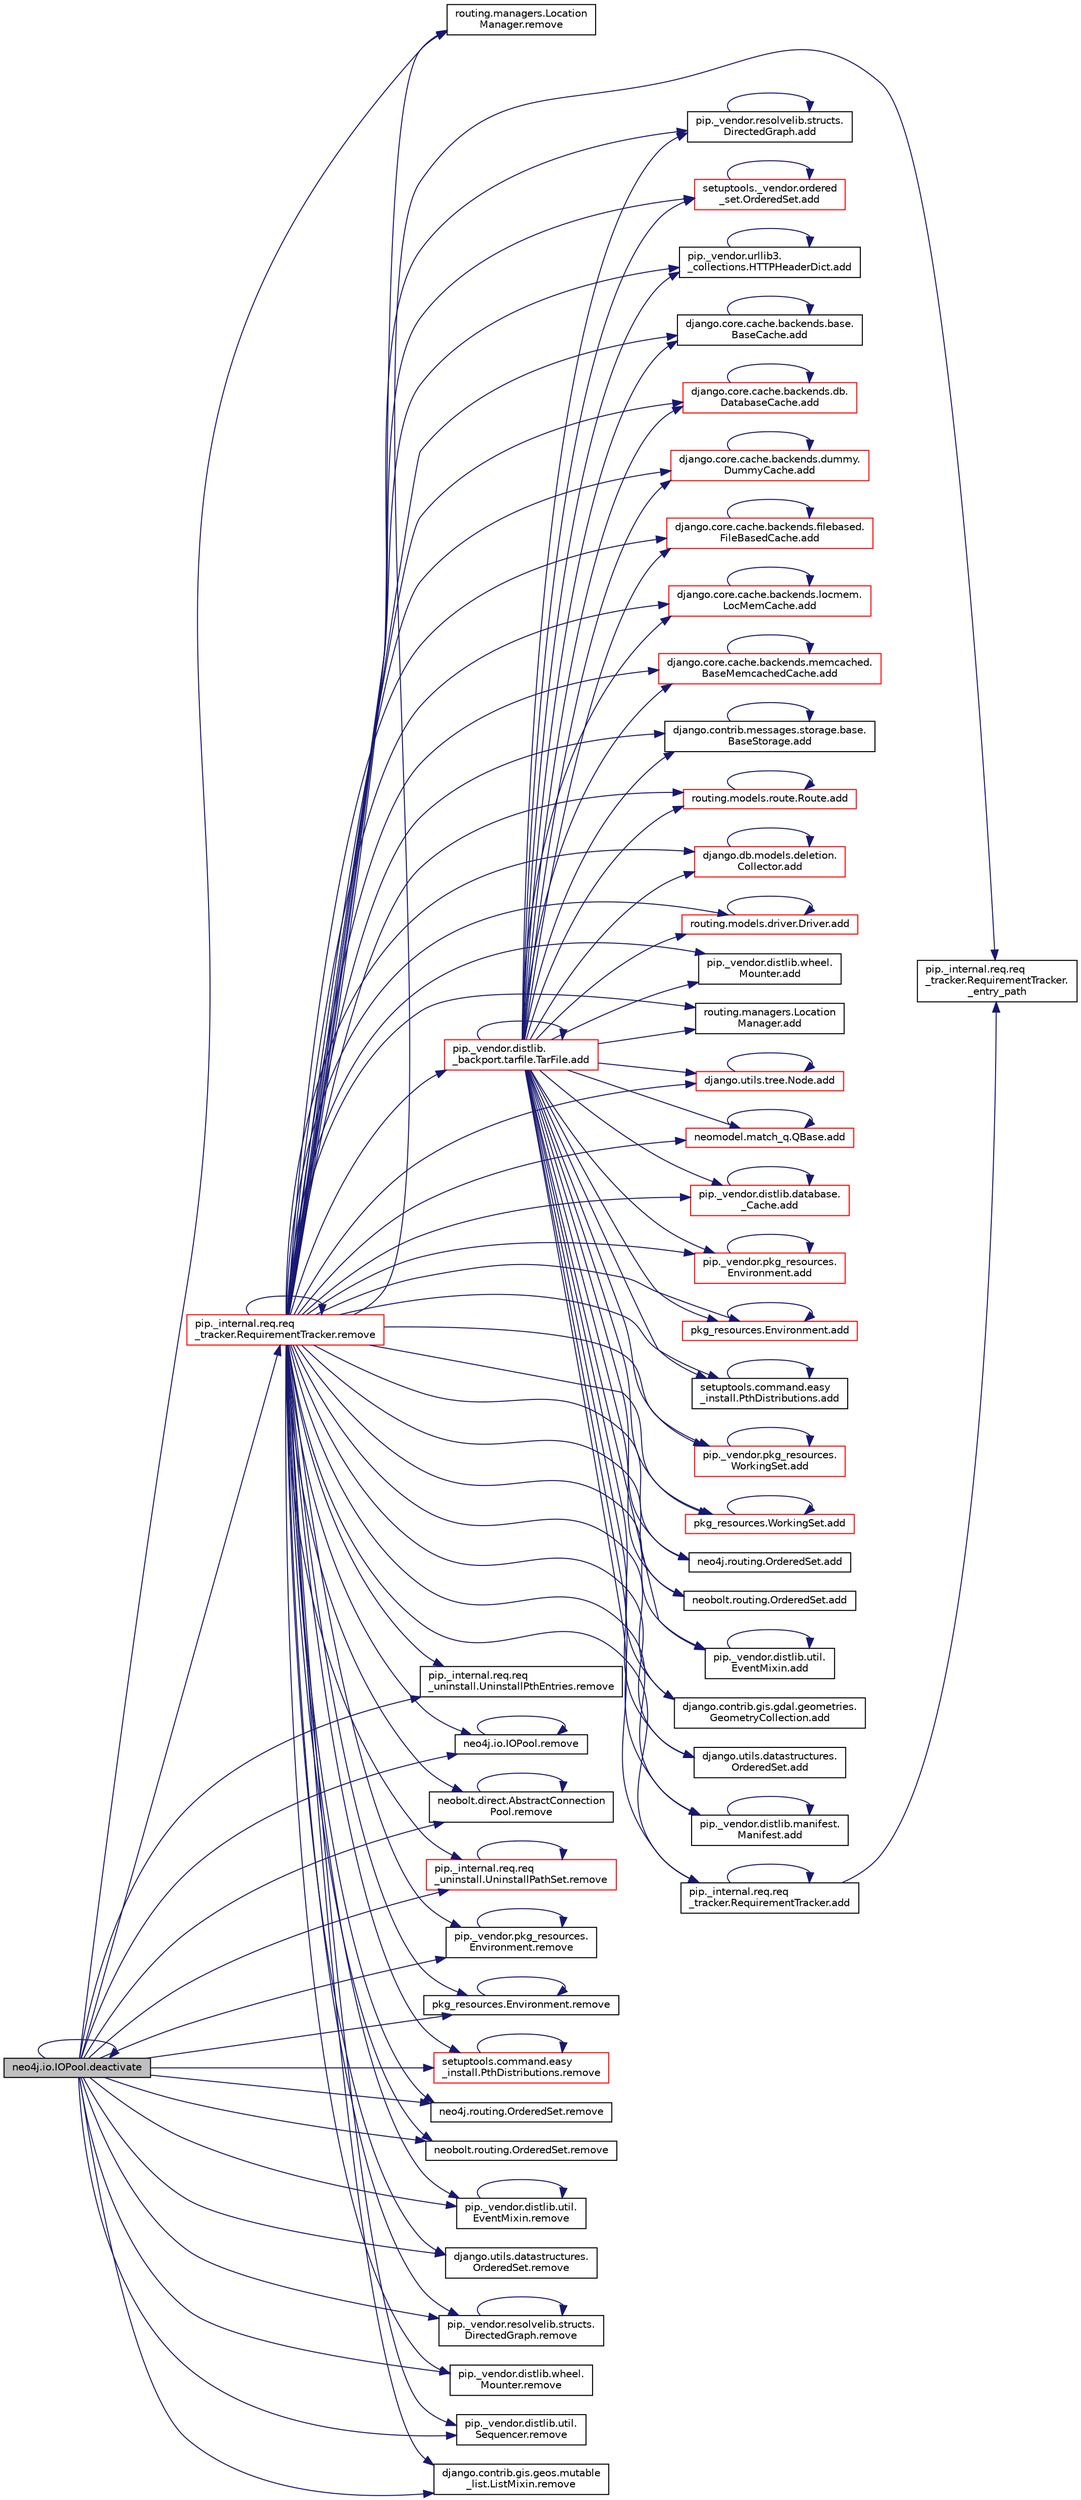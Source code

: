 digraph "neo4j.io.IOPool.deactivate"
{
 // LATEX_PDF_SIZE
  edge [fontname="Helvetica",fontsize="10",labelfontname="Helvetica",labelfontsize="10"];
  node [fontname="Helvetica",fontsize="10",shape=record];
  rankdir="LR";
  Node1 [label="neo4j.io.IOPool.deactivate",height=0.2,width=0.4,color="black", fillcolor="grey75", style="filled", fontcolor="black",tooltip=" "];
  Node1 -> Node1 [color="midnightblue",fontsize="10",style="solid",fontname="Helvetica"];
  Node1 -> Node2 [color="midnightblue",fontsize="10",style="solid",fontname="Helvetica"];
  Node2 [label="routing.managers.Location\lManager.remove",height=0.2,width=0.4,color="black", fillcolor="white", style="filled",URL="$d4/d05/classrouting_1_1managers_1_1_location_manager.html#a4bc52c4d0fd33527141f0a37c4b8fcc2",tooltip=" "];
  Node1 -> Node3 [color="midnightblue",fontsize="10",style="solid",fontname="Helvetica"];
  Node3 [label="pip._internal.req.req\l_tracker.RequirementTracker.remove",height=0.2,width=0.4,color="red", fillcolor="white", style="filled",URL="$da/d8b/classpip_1_1__internal_1_1req_1_1req__tracker_1_1_requirement_tracker.html#a2b63d916ecf3d02c4eb7339df7d2dc3f",tooltip=" "];
  Node3 -> Node4 [color="midnightblue",fontsize="10",style="solid",fontname="Helvetica"];
  Node4 [label="pip._internal.req.req\l_tracker.RequirementTracker.\l_entry_path",height=0.2,width=0.4,color="black", fillcolor="white", style="filled",URL="$da/d8b/classpip_1_1__internal_1_1req_1_1req__tracker_1_1_requirement_tracker.html#a58531e7c63dd1ba0a150b2e6010ac3c6",tooltip=" "];
  Node3 -> Node5 [color="midnightblue",fontsize="10",style="solid",fontname="Helvetica"];
  Node5 [label="routing.managers.Location\lManager.add",height=0.2,width=0.4,color="black", fillcolor="white", style="filled",URL="$d4/d05/classrouting_1_1managers_1_1_location_manager.html#a0e379ba61e042a6233a6a213622126f8",tooltip=" "];
  Node3 -> Node6 [color="midnightblue",fontsize="10",style="solid",fontname="Helvetica"];
  Node6 [label="django.utils.tree.Node.add",height=0.2,width=0.4,color="red", fillcolor="white", style="filled",URL="$d3/d76/classdjango_1_1utils_1_1tree_1_1_node.html#ae1010ad26ddf8dc21be829eacb2914c6",tooltip=" "];
  Node6 -> Node6 [color="midnightblue",fontsize="10",style="solid",fontname="Helvetica"];
  Node3 -> Node9 [color="midnightblue",fontsize="10",style="solid",fontname="Helvetica"];
  Node9 [label="neomodel.match_q.QBase.add",height=0.2,width=0.4,color="red", fillcolor="white", style="filled",URL="$de/dc8/classneomodel_1_1match__q_1_1_q_base.html#ad73a352adfb8d3f824a02307054b89e6",tooltip=" "];
  Node9 -> Node9 [color="midnightblue",fontsize="10",style="solid",fontname="Helvetica"];
  Node3 -> Node10 [color="midnightblue",fontsize="10",style="solid",fontname="Helvetica"];
  Node10 [label="pip._vendor.distlib.database.\l_Cache.add",height=0.2,width=0.4,color="red", fillcolor="white", style="filled",URL="$d8/dcd/classpip_1_1__vendor_1_1distlib_1_1database_1_1___cache.html#a98296c2e1af8395fc035df3fdfc400fc",tooltip=" "];
  Node10 -> Node10 [color="midnightblue",fontsize="10",style="solid",fontname="Helvetica"];
  Node3 -> Node117 [color="midnightblue",fontsize="10",style="solid",fontname="Helvetica"];
  Node117 [label="pip._vendor.pkg_resources.\lEnvironment.add",height=0.2,width=0.4,color="red", fillcolor="white", style="filled",URL="$de/d79/classpip_1_1__vendor_1_1pkg__resources_1_1_environment.html#a81284f46d9fa7b21a5f9a4e710fe80cf",tooltip=" "];
  Node117 -> Node117 [color="midnightblue",fontsize="10",style="solid",fontname="Helvetica"];
  Node3 -> Node123 [color="midnightblue",fontsize="10",style="solid",fontname="Helvetica"];
  Node123 [label="pkg_resources.Environment.add",height=0.2,width=0.4,color="red", fillcolor="white", style="filled",URL="$dd/d81/classpkg__resources_1_1_environment.html#a0ba8999abdb4cbc7a1965766560197fc",tooltip=" "];
  Node123 -> Node123 [color="midnightblue",fontsize="10",style="solid",fontname="Helvetica"];
  Node3 -> Node124 [color="midnightblue",fontsize="10",style="solid",fontname="Helvetica"];
  Node124 [label="setuptools.command.easy\l_install.PthDistributions.add",height=0.2,width=0.4,color="black", fillcolor="white", style="filled",URL="$d2/d49/classsetuptools_1_1command_1_1easy__install_1_1_pth_distributions.html#a9225a5df3c1a4af13a45aa4d92e83cbf",tooltip=" "];
  Node124 -> Node124 [color="midnightblue",fontsize="10",style="solid",fontname="Helvetica"];
  Node3 -> Node125 [color="midnightblue",fontsize="10",style="solid",fontname="Helvetica"];
  Node125 [label="pip._vendor.pkg_resources.\lWorkingSet.add",height=0.2,width=0.4,color="red", fillcolor="white", style="filled",URL="$da/d4f/classpip_1_1__vendor_1_1pkg__resources_1_1_working_set.html#a721315d2a4a0a3ead71bf8d1b83261ce",tooltip=" "];
  Node125 -> Node125 [color="midnightblue",fontsize="10",style="solid",fontname="Helvetica"];
  Node3 -> Node128 [color="midnightblue",fontsize="10",style="solid",fontname="Helvetica"];
  Node128 [label="pkg_resources.WorkingSet.add",height=0.2,width=0.4,color="red", fillcolor="white", style="filled",URL="$d5/d96/classpkg__resources_1_1_working_set.html#ab12bd19b39a01d6013544ab543401a16",tooltip=" "];
  Node128 -> Node128 [color="midnightblue",fontsize="10",style="solid",fontname="Helvetica"];
  Node3 -> Node129 [color="midnightblue",fontsize="10",style="solid",fontname="Helvetica"];
  Node129 [label="neo4j.routing.OrderedSet.add",height=0.2,width=0.4,color="black", fillcolor="white", style="filled",URL="$da/d21/classneo4j_1_1routing_1_1_ordered_set.html#afe936373bcfa8bfbc9393f93c2412ec3",tooltip=" "];
  Node3 -> Node130 [color="midnightblue",fontsize="10",style="solid",fontname="Helvetica"];
  Node130 [label="neobolt.routing.OrderedSet.add",height=0.2,width=0.4,color="black", fillcolor="white", style="filled",URL="$de/d18/classneobolt_1_1routing_1_1_ordered_set.html#aab9d20be2357ea7f0a95de4b0e0ee03f",tooltip=" "];
  Node3 -> Node131 [color="midnightblue",fontsize="10",style="solid",fontname="Helvetica"];
  Node131 [label="pip._vendor.distlib.util.\lEventMixin.add",height=0.2,width=0.4,color="black", fillcolor="white", style="filled",URL="$d8/d44/classpip_1_1__vendor_1_1distlib_1_1util_1_1_event_mixin.html#a59395574411aaf4383687b2d5b0b9acd",tooltip=" "];
  Node131 -> Node131 [color="midnightblue",fontsize="10",style="solid",fontname="Helvetica"];
  Node3 -> Node132 [color="midnightblue",fontsize="10",style="solid",fontname="Helvetica"];
  Node132 [label="django.contrib.gis.gdal.geometries.\lGeometryCollection.add",height=0.2,width=0.4,color="black", fillcolor="white", style="filled",URL="$d3/d4a/classdjango_1_1contrib_1_1gis_1_1gdal_1_1geometries_1_1_geometry_collection.html#a91315ad82c5f1b0bbbeff54452af8fc0",tooltip=" "];
  Node3 -> Node133 [color="midnightblue",fontsize="10",style="solid",fontname="Helvetica"];
  Node133 [label="pip._internal.req.req\l_tracker.RequirementTracker.add",height=0.2,width=0.4,color="black", fillcolor="white", style="filled",URL="$da/d8b/classpip_1_1__internal_1_1req_1_1req__tracker_1_1_requirement_tracker.html#a4df47a583509cf0796bfdb2f9f7eac50",tooltip=" "];
  Node133 -> Node4 [color="midnightblue",fontsize="10",style="solid",fontname="Helvetica"];
  Node133 -> Node133 [color="midnightblue",fontsize="10",style="solid",fontname="Helvetica"];
  Node3 -> Node134 [color="midnightblue",fontsize="10",style="solid",fontname="Helvetica"];
  Node134 [label="django.utils.datastructures.\lOrderedSet.add",height=0.2,width=0.4,color="black", fillcolor="white", style="filled",URL="$df/d5d/classdjango_1_1utils_1_1datastructures_1_1_ordered_set.html#a3ad74fccaf1a0e2c616fba79fa20151a",tooltip=" "];
  Node3 -> Node135 [color="midnightblue",fontsize="10",style="solid",fontname="Helvetica"];
  Node135 [label="pip._vendor.distlib.manifest.\lManifest.add",height=0.2,width=0.4,color="black", fillcolor="white", style="filled",URL="$d2/d05/classpip_1_1__vendor_1_1distlib_1_1manifest_1_1_manifest.html#adb54bd095e16a9e59e0e674bd4808dad",tooltip=" "];
  Node135 -> Node135 [color="midnightblue",fontsize="10",style="solid",fontname="Helvetica"];
  Node3 -> Node136 [color="midnightblue",fontsize="10",style="solid",fontname="Helvetica"];
  Node136 [label="pip._vendor.resolvelib.structs.\lDirectedGraph.add",height=0.2,width=0.4,color="black", fillcolor="white", style="filled",URL="$df/de0/classpip_1_1__vendor_1_1resolvelib_1_1structs_1_1_directed_graph.html#a265181f1e6893b0836a8f01b10ac3a62",tooltip=" "];
  Node136 -> Node136 [color="midnightblue",fontsize="10",style="solid",fontname="Helvetica"];
  Node3 -> Node137 [color="midnightblue",fontsize="10",style="solid",fontname="Helvetica"];
  Node137 [label="setuptools._vendor.ordered\l_set.OrderedSet.add",height=0.2,width=0.4,color="red", fillcolor="white", style="filled",URL="$d0/d40/classsetuptools_1_1__vendor_1_1ordered__set_1_1_ordered_set.html#af53bf94a4162a3a93f25d7ccbe8bb7a2",tooltip=" "];
  Node137 -> Node137 [color="midnightblue",fontsize="10",style="solid",fontname="Helvetica"];
  Node3 -> Node688 [color="midnightblue",fontsize="10",style="solid",fontname="Helvetica"];
  Node688 [label="pip._vendor.urllib3.\l_collections.HTTPHeaderDict.add",height=0.2,width=0.4,color="black", fillcolor="white", style="filled",URL="$d8/dc7/classpip_1_1__vendor_1_1urllib3_1_1__collections_1_1_h_t_t_p_header_dict.html#a935f3bc67583fcae60019eb5faa0bcb1",tooltip=" "];
  Node688 -> Node688 [color="midnightblue",fontsize="10",style="solid",fontname="Helvetica"];
  Node3 -> Node689 [color="midnightblue",fontsize="10",style="solid",fontname="Helvetica"];
  Node689 [label="django.core.cache.backends.base.\lBaseCache.add",height=0.2,width=0.4,color="black", fillcolor="white", style="filled",URL="$d0/d87/classdjango_1_1core_1_1cache_1_1backends_1_1base_1_1_base_cache.html#a679d245e061f2a0d85d12504c857b935",tooltip=" "];
  Node689 -> Node689 [color="midnightblue",fontsize="10",style="solid",fontname="Helvetica"];
  Node3 -> Node690 [color="midnightblue",fontsize="10",style="solid",fontname="Helvetica"];
  Node690 [label="django.core.cache.backends.db.\lDatabaseCache.add",height=0.2,width=0.4,color="red", fillcolor="white", style="filled",URL="$d7/dcb/classdjango_1_1core_1_1cache_1_1backends_1_1db_1_1_database_cache.html#ae245db38b54f728e450264e5701c6b52",tooltip=" "];
  Node690 -> Node690 [color="midnightblue",fontsize="10",style="solid",fontname="Helvetica"];
  Node3 -> Node691 [color="midnightblue",fontsize="10",style="solid",fontname="Helvetica"];
  Node691 [label="django.core.cache.backends.dummy.\lDummyCache.add",height=0.2,width=0.4,color="red", fillcolor="white", style="filled",URL="$d6/db9/classdjango_1_1core_1_1cache_1_1backends_1_1dummy_1_1_dummy_cache.html#a01b7633a8c2530f33d4bb79fed4425dd",tooltip=" "];
  Node691 -> Node691 [color="midnightblue",fontsize="10",style="solid",fontname="Helvetica"];
  Node3 -> Node692 [color="midnightblue",fontsize="10",style="solid",fontname="Helvetica"];
  Node692 [label="django.core.cache.backends.filebased.\lFileBasedCache.add",height=0.2,width=0.4,color="red", fillcolor="white", style="filled",URL="$df/d01/classdjango_1_1core_1_1cache_1_1backends_1_1filebased_1_1_file_based_cache.html#a7f0e943dd6ee88a23c32829de3cc0325",tooltip=" "];
  Node692 -> Node692 [color="midnightblue",fontsize="10",style="solid",fontname="Helvetica"];
  Node3 -> Node2934 [color="midnightblue",fontsize="10",style="solid",fontname="Helvetica"];
  Node2934 [label="django.core.cache.backends.locmem.\lLocMemCache.add",height=0.2,width=0.4,color="red", fillcolor="white", style="filled",URL="$de/d7d/classdjango_1_1core_1_1cache_1_1backends_1_1locmem_1_1_loc_mem_cache.html#ab05195df25c098785f41338732f157ec",tooltip=" "];
  Node2934 -> Node2934 [color="midnightblue",fontsize="10",style="solid",fontname="Helvetica"];
  Node3 -> Node2935 [color="midnightblue",fontsize="10",style="solid",fontname="Helvetica"];
  Node2935 [label="django.core.cache.backends.memcached.\lBaseMemcachedCache.add",height=0.2,width=0.4,color="red", fillcolor="white", style="filled",URL="$d3/d36/classdjango_1_1core_1_1cache_1_1backends_1_1memcached_1_1_base_memcached_cache.html#a90346e1cd24f09ee4cb5e97be36a2419",tooltip=" "];
  Node2935 -> Node2935 [color="midnightblue",fontsize="10",style="solid",fontname="Helvetica"];
  Node3 -> Node2936 [color="midnightblue",fontsize="10",style="solid",fontname="Helvetica"];
  Node2936 [label="django.contrib.messages.storage.base.\lBaseStorage.add",height=0.2,width=0.4,color="black", fillcolor="white", style="filled",URL="$dc/dc3/classdjango_1_1contrib_1_1messages_1_1storage_1_1base_1_1_base_storage.html#aa2e55d80cb65abddd84d34025f2cb417",tooltip=" "];
  Node2936 -> Node2936 [color="midnightblue",fontsize="10",style="solid",fontname="Helvetica"];
  Node3 -> Node2937 [color="midnightblue",fontsize="10",style="solid",fontname="Helvetica"];
  Node2937 [label="routing.models.route.Route.add",height=0.2,width=0.4,color="red", fillcolor="white", style="filled",URL="$db/dfb/classrouting_1_1models_1_1route_1_1_route.html#a97840f5aedec5f8e9b9695af213ed01c",tooltip=" "];
  Node2937 -> Node2937 [color="midnightblue",fontsize="10",style="solid",fontname="Helvetica"];
  Node3 -> Node2943 [color="midnightblue",fontsize="10",style="solid",fontname="Helvetica"];
  Node2943 [label="pip._vendor.distlib.\l_backport.tarfile.TarFile.add",height=0.2,width=0.4,color="red", fillcolor="white", style="filled",URL="$d7/d1d/classpip_1_1__vendor_1_1distlib_1_1__backport_1_1tarfile_1_1_tar_file.html#a79067a66314d66032cb43144c54355a2",tooltip=" "];
  Node2943 -> Node5 [color="midnightblue",fontsize="10",style="solid",fontname="Helvetica"];
  Node2943 -> Node6 [color="midnightblue",fontsize="10",style="solid",fontname="Helvetica"];
  Node2943 -> Node9 [color="midnightblue",fontsize="10",style="solid",fontname="Helvetica"];
  Node2943 -> Node10 [color="midnightblue",fontsize="10",style="solid",fontname="Helvetica"];
  Node2943 -> Node117 [color="midnightblue",fontsize="10",style="solid",fontname="Helvetica"];
  Node2943 -> Node123 [color="midnightblue",fontsize="10",style="solid",fontname="Helvetica"];
  Node2943 -> Node124 [color="midnightblue",fontsize="10",style="solid",fontname="Helvetica"];
  Node2943 -> Node125 [color="midnightblue",fontsize="10",style="solid",fontname="Helvetica"];
  Node2943 -> Node128 [color="midnightblue",fontsize="10",style="solid",fontname="Helvetica"];
  Node2943 -> Node129 [color="midnightblue",fontsize="10",style="solid",fontname="Helvetica"];
  Node2943 -> Node130 [color="midnightblue",fontsize="10",style="solid",fontname="Helvetica"];
  Node2943 -> Node131 [color="midnightblue",fontsize="10",style="solid",fontname="Helvetica"];
  Node2943 -> Node132 [color="midnightblue",fontsize="10",style="solid",fontname="Helvetica"];
  Node2943 -> Node133 [color="midnightblue",fontsize="10",style="solid",fontname="Helvetica"];
  Node2943 -> Node134 [color="midnightblue",fontsize="10",style="solid",fontname="Helvetica"];
  Node2943 -> Node135 [color="midnightblue",fontsize="10",style="solid",fontname="Helvetica"];
  Node2943 -> Node136 [color="midnightblue",fontsize="10",style="solid",fontname="Helvetica"];
  Node2943 -> Node137 [color="midnightblue",fontsize="10",style="solid",fontname="Helvetica"];
  Node2943 -> Node688 [color="midnightblue",fontsize="10",style="solid",fontname="Helvetica"];
  Node2943 -> Node689 [color="midnightblue",fontsize="10",style="solid",fontname="Helvetica"];
  Node2943 -> Node690 [color="midnightblue",fontsize="10",style="solid",fontname="Helvetica"];
  Node2943 -> Node691 [color="midnightblue",fontsize="10",style="solid",fontname="Helvetica"];
  Node2943 -> Node692 [color="midnightblue",fontsize="10",style="solid",fontname="Helvetica"];
  Node2943 -> Node2934 [color="midnightblue",fontsize="10",style="solid",fontname="Helvetica"];
  Node2943 -> Node2935 [color="midnightblue",fontsize="10",style="solid",fontname="Helvetica"];
  Node2943 -> Node2936 [color="midnightblue",fontsize="10",style="solid",fontname="Helvetica"];
  Node2943 -> Node2937 [color="midnightblue",fontsize="10",style="solid",fontname="Helvetica"];
  Node2943 -> Node2943 [color="midnightblue",fontsize="10",style="solid",fontname="Helvetica"];
  Node2943 -> Node2833 [color="midnightblue",fontsize="10",style="solid",fontname="Helvetica"];
  Node2833 [label="django.db.models.deletion.\lCollector.add",height=0.2,width=0.4,color="red", fillcolor="white", style="filled",URL="$d8/dc4/classdjango_1_1db_1_1models_1_1deletion_1_1_collector.html#a2e66eee1ed9ec529113eef52ba355012",tooltip=" "];
  Node2833 -> Node2833 [color="midnightblue",fontsize="10",style="solid",fontname="Helvetica"];
  Node2943 -> Node2945 [color="midnightblue",fontsize="10",style="solid",fontname="Helvetica"];
  Node2945 [label="routing.models.driver.Driver.add",height=0.2,width=0.4,color="red", fillcolor="white", style="filled",URL="$d7/d2c/classrouting_1_1models_1_1driver_1_1_driver.html#a0e48eeca99a80e35e50d37d403abf1aa",tooltip=" "];
  Node2945 -> Node2945 [color="midnightblue",fontsize="10",style="solid",fontname="Helvetica"];
  Node2943 -> Node3405 [color="midnightblue",fontsize="10",style="solid",fontname="Helvetica"];
  Node3405 [label="pip._vendor.distlib.wheel.\lMounter.add",height=0.2,width=0.4,color="black", fillcolor="white", style="filled",URL="$df/dac/classpip_1_1__vendor_1_1distlib_1_1wheel_1_1_mounter.html#ac9bb94a1cb0d08a857ec40c605a94b63",tooltip=" "];
  Node3 -> Node2833 [color="midnightblue",fontsize="10",style="solid",fontname="Helvetica"];
  Node3 -> Node2945 [color="midnightblue",fontsize="10",style="solid",fontname="Helvetica"];
  Node3 -> Node3405 [color="midnightblue",fontsize="10",style="solid",fontname="Helvetica"];
  Node3 -> Node2 [color="midnightblue",fontsize="10",style="solid",fontname="Helvetica"];
  Node3 -> Node479 [color="midnightblue",fontsize="10",style="solid",fontname="Helvetica"];
  Node479 [label="pip._internal.req.req\l_uninstall.UninstallPthEntries.remove",height=0.2,width=0.4,color="black", fillcolor="white", style="filled",URL="$d2/d2a/classpip_1_1__internal_1_1req_1_1req__uninstall_1_1_uninstall_pth_entries.html#abc6207d7c971076b788c476316aacfc2",tooltip=" "];
  Node3 -> Node480 [color="midnightblue",fontsize="10",style="solid",fontname="Helvetica"];
  Node480 [label="neo4j.io.IOPool.remove",height=0.2,width=0.4,color="black", fillcolor="white", style="filled",URL="$df/daf/classneo4j_1_1io_1_1_i_o_pool.html#a8ac70bd1c8be06928c19545039af63d4",tooltip=" "];
  Node480 -> Node480 [color="midnightblue",fontsize="10",style="solid",fontname="Helvetica"];
  Node3 -> Node481 [color="midnightblue",fontsize="10",style="solid",fontname="Helvetica"];
  Node481 [label="neobolt.direct.AbstractConnection\lPool.remove",height=0.2,width=0.4,color="black", fillcolor="white", style="filled",URL="$dd/dec/classneobolt_1_1direct_1_1_abstract_connection_pool.html#a66ba32763865c9f1615160d992477912",tooltip=" "];
  Node481 -> Node481 [color="midnightblue",fontsize="10",style="solid",fontname="Helvetica"];
  Node3 -> Node482 [color="midnightblue",fontsize="10",style="solid",fontname="Helvetica"];
  Node482 [label="pip._internal.req.req\l_uninstall.UninstallPathSet.remove",height=0.2,width=0.4,color="red", fillcolor="white", style="filled",URL="$d9/d6e/classpip_1_1__internal_1_1req_1_1req__uninstall_1_1_uninstall_path_set.html#aa3b856eaea9fc5f93226cc788adc8d04",tooltip=" "];
  Node482 -> Node482 [color="midnightblue",fontsize="10",style="solid",fontname="Helvetica"];
  Node3 -> Node484 [color="midnightblue",fontsize="10",style="solid",fontname="Helvetica"];
  Node484 [label="pip._vendor.pkg_resources.\lEnvironment.remove",height=0.2,width=0.4,color="black", fillcolor="white", style="filled",URL="$de/d79/classpip_1_1__vendor_1_1pkg__resources_1_1_environment.html#ad424a6f98e59ec9b6153bfbebeb6130e",tooltip=" "];
  Node484 -> Node484 [color="midnightblue",fontsize="10",style="solid",fontname="Helvetica"];
  Node3 -> Node485 [color="midnightblue",fontsize="10",style="solid",fontname="Helvetica"];
  Node485 [label="pkg_resources.Environment.remove",height=0.2,width=0.4,color="black", fillcolor="white", style="filled",URL="$dd/d81/classpkg__resources_1_1_environment.html#aa51b1c4f8c8c146f2fc83a833608a0d1",tooltip=" "];
  Node485 -> Node485 [color="midnightblue",fontsize="10",style="solid",fontname="Helvetica"];
  Node3 -> Node490 [color="midnightblue",fontsize="10",style="solid",fontname="Helvetica"];
  Node490 [label="setuptools.command.easy\l_install.PthDistributions.remove",height=0.2,width=0.4,color="red", fillcolor="white", style="filled",URL="$d2/d49/classsetuptools_1_1command_1_1easy__install_1_1_pth_distributions.html#ae249a3d2339aedfa56143112cb755032",tooltip=" "];
  Node490 -> Node490 [color="midnightblue",fontsize="10",style="solid",fontname="Helvetica"];
  Node3 -> Node486 [color="midnightblue",fontsize="10",style="solid",fontname="Helvetica"];
  Node486 [label="neo4j.routing.OrderedSet.remove",height=0.2,width=0.4,color="black", fillcolor="white", style="filled",URL="$da/d21/classneo4j_1_1routing_1_1_ordered_set.html#ae4aa5b41da75bc734e5543665e2229c3",tooltip=" "];
  Node3 -> Node487 [color="midnightblue",fontsize="10",style="solid",fontname="Helvetica"];
  Node487 [label="neobolt.routing.OrderedSet.remove",height=0.2,width=0.4,color="black", fillcolor="white", style="filled",URL="$de/d18/classneobolt_1_1routing_1_1_ordered_set.html#a5747c13387b7dd4f0daf9c6e6202ff3f",tooltip=" "];
  Node3 -> Node488 [color="midnightblue",fontsize="10",style="solid",fontname="Helvetica"];
  Node488 [label="pip._vendor.distlib.util.\lEventMixin.remove",height=0.2,width=0.4,color="black", fillcolor="white", style="filled",URL="$d8/d44/classpip_1_1__vendor_1_1distlib_1_1util_1_1_event_mixin.html#aa6ba25c788248661ab22b49e45bfb573",tooltip=" "];
  Node488 -> Node488 [color="midnightblue",fontsize="10",style="solid",fontname="Helvetica"];
  Node3 -> Node3 [color="midnightblue",fontsize="10",style="solid",fontname="Helvetica"];
  Node3 -> Node475 [color="midnightblue",fontsize="10",style="solid",fontname="Helvetica"];
  Node475 [label="django.utils.datastructures.\lOrderedSet.remove",height=0.2,width=0.4,color="black", fillcolor="white", style="filled",URL="$df/d5d/classdjango_1_1utils_1_1datastructures_1_1_ordered_set.html#a581d0a1b294a7f9f1c418c8fd593dd8f",tooltip=" "];
  Node3 -> Node476 [color="midnightblue",fontsize="10",style="solid",fontname="Helvetica"];
  Node476 [label="pip._vendor.resolvelib.structs.\lDirectedGraph.remove",height=0.2,width=0.4,color="black", fillcolor="white", style="filled",URL="$df/de0/classpip_1_1__vendor_1_1resolvelib_1_1structs_1_1_directed_graph.html#ae05e9cfa2be4c2864bcd2c9ea8457e29",tooltip=" "];
  Node476 -> Node476 [color="midnightblue",fontsize="10",style="solid",fontname="Helvetica"];
  Node3 -> Node489 [color="midnightblue",fontsize="10",style="solid",fontname="Helvetica"];
  Node489 [label="pip._vendor.distlib.wheel.\lMounter.remove",height=0.2,width=0.4,color="black", fillcolor="white", style="filled",URL="$df/dac/classpip_1_1__vendor_1_1distlib_1_1wheel_1_1_mounter.html#ae270d33cf0dad615cf09ce06ffbeda0e",tooltip=" "];
  Node3 -> Node477 [color="midnightblue",fontsize="10",style="solid",fontname="Helvetica"];
  Node477 [label="pip._vendor.distlib.util.\lSequencer.remove",height=0.2,width=0.4,color="black", fillcolor="white", style="filled",URL="$d4/d7c/classpip_1_1__vendor_1_1distlib_1_1util_1_1_sequencer.html#af1206b90512098b35d600386081d5a9a",tooltip=" "];
  Node3 -> Node478 [color="midnightblue",fontsize="10",style="solid",fontname="Helvetica"];
  Node478 [label="django.contrib.gis.geos.mutable\l_list.ListMixin.remove",height=0.2,width=0.4,color="black", fillcolor="white", style="filled",URL="$d5/d0e/classdjango_1_1contrib_1_1gis_1_1geos_1_1mutable__list_1_1_list_mixin.html#a8b71a1b5dba317dc93495bdb82e244c8",tooltip=" "];
  Node1 -> Node475 [color="midnightblue",fontsize="10",style="solid",fontname="Helvetica"];
  Node1 -> Node476 [color="midnightblue",fontsize="10",style="solid",fontname="Helvetica"];
  Node1 -> Node477 [color="midnightblue",fontsize="10",style="solid",fontname="Helvetica"];
  Node1 -> Node478 [color="midnightblue",fontsize="10",style="solid",fontname="Helvetica"];
  Node1 -> Node479 [color="midnightblue",fontsize="10",style="solid",fontname="Helvetica"];
  Node1 -> Node480 [color="midnightblue",fontsize="10",style="solid",fontname="Helvetica"];
  Node1 -> Node481 [color="midnightblue",fontsize="10",style="solid",fontname="Helvetica"];
  Node1 -> Node482 [color="midnightblue",fontsize="10",style="solid",fontname="Helvetica"];
  Node1 -> Node484 [color="midnightblue",fontsize="10",style="solid",fontname="Helvetica"];
  Node1 -> Node485 [color="midnightblue",fontsize="10",style="solid",fontname="Helvetica"];
  Node1 -> Node486 [color="midnightblue",fontsize="10",style="solid",fontname="Helvetica"];
  Node1 -> Node487 [color="midnightblue",fontsize="10",style="solid",fontname="Helvetica"];
  Node1 -> Node488 [color="midnightblue",fontsize="10",style="solid",fontname="Helvetica"];
  Node1 -> Node489 [color="midnightblue",fontsize="10",style="solid",fontname="Helvetica"];
  Node1 -> Node490 [color="midnightblue",fontsize="10",style="solid",fontname="Helvetica"];
}
